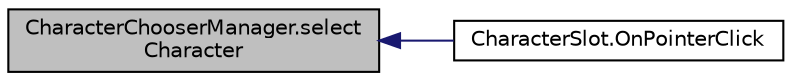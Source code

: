 digraph "CharacterChooserManager.selectCharacter"
{
  edge [fontname="Helvetica",fontsize="10",labelfontname="Helvetica",labelfontsize="10"];
  node [fontname="Helvetica",fontsize="10",shape=record];
  rankdir="LR";
  Node5 [label="CharacterChooserManager.select\lCharacter",height=0.2,width=0.4,color="black", fillcolor="grey75", style="filled", fontcolor="black"];
  Node5 -> Node6 [dir="back",color="midnightblue",fontsize="10",style="solid",fontname="Helvetica"];
  Node6 [label="CharacterSlot.OnPointerClick",height=0.2,width=0.4,color="black", fillcolor="white", style="filled",URL="$class_character_slot.html#ae9ff437336f2d04312c2dc633e8643e9",tooltip="Shows the select slot where the mouse clicked and storage the character "];
}
